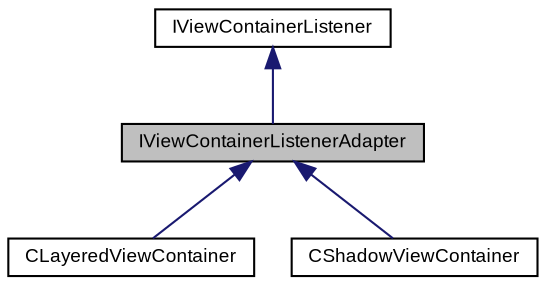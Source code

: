 digraph "IViewContainerListenerAdapter"
{
  bgcolor="transparent";
  edge [fontname="Arial",fontsize="9",labelfontname="Arial",labelfontsize="9"];
  node [fontname="Arial",fontsize="9",shape=record];
  Node1 [label="IViewContainerListenerAdapter",height=0.2,width=0.4,color="black", fillcolor="grey75", style="filled" fontcolor="black"];
  Node2 -> Node1 [dir="back",color="midnightblue",fontsize="9",style="solid",fontname="Arial"];
  Node2 [label="IViewContainerListener",height=0.2,width=0.4,color="black",URL="$class_v_s_t_g_u_i_1_1_i_view_container_listener.html",tooltip="ViewContainer Listener Interface. "];
  Node1 -> Node3 [dir="back",color="midnightblue",fontsize="9",style="solid",fontname="Arial"];
  Node3 [label="CLayeredViewContainer",height=0.2,width=0.4,color="black",URL="$class_v_s_t_g_u_i_1_1_c_layered_view_container.html",tooltip="a view container which draws into a platform layer on top of a parent layer or the platform viewA CLa..."];
  Node1 -> Node4 [dir="back",color="midnightblue",fontsize="9",style="solid",fontname="Arial"];
  Node4 [label="CShadowViewContainer",height=0.2,width=0.4,color="black",URL="$class_v_s_t_g_u_i_1_1_c_shadow_view_container.html",tooltip="a view container which draws a shadow for it&#39;s subviews "];
}
